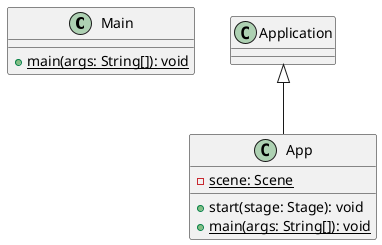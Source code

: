 @startuml principal
class Main [[java:gei.barralberry.clavardage.Main]] {
	+{static} main(args: String[]): void
}
class App [[java:gei.barralberry.clavardage.App]] {
	-{static} scene: Scene
	+start(stage: Stage): void
	+{static} main(args: String[]): void
}
Application <|-- App
@enduml
